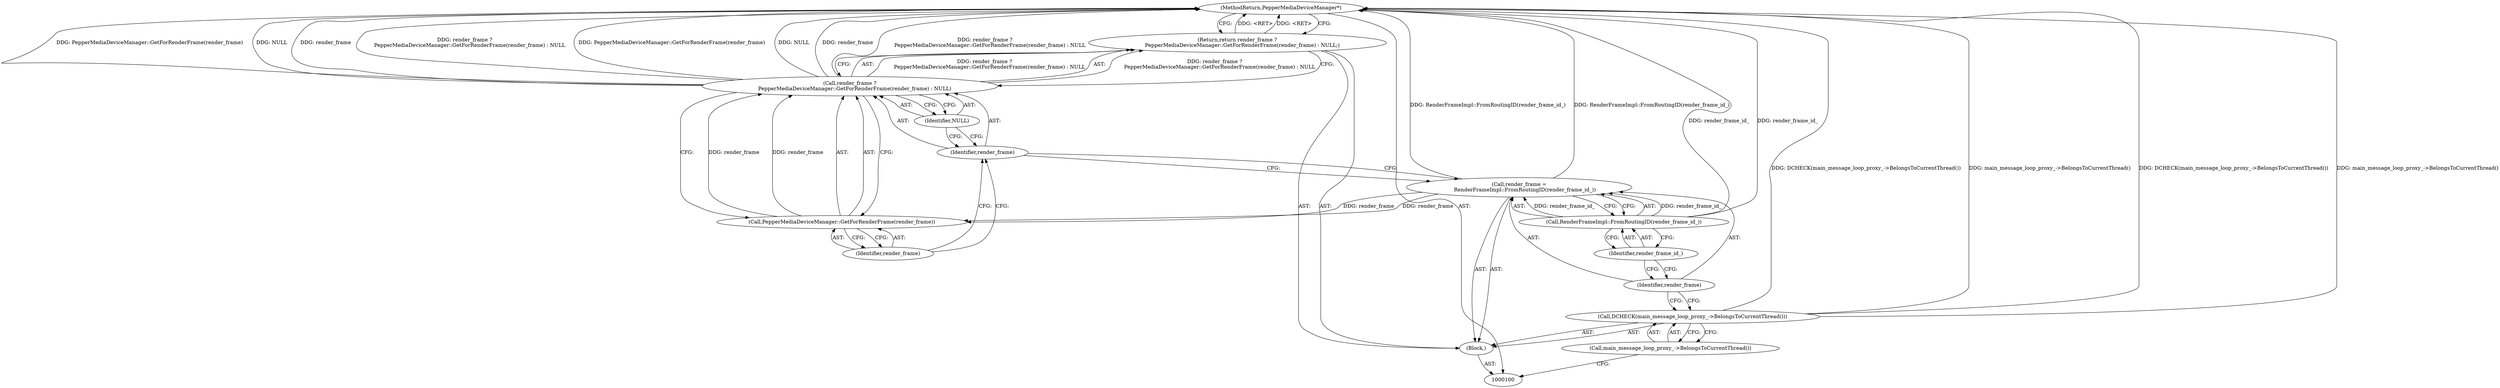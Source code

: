 digraph "1_Chrome_3a2cf7d1376ae33054b878232fb38b8fbed29e31_4" {
"1000114" [label="(MethodReturn,PepperMediaDeviceManager*)"];
"1000101" [label="(Block,)"];
"1000102" [label="(Call,DCHECK(main_message_loop_proxy_->BelongsToCurrentThread()))"];
"1000103" [label="(Call,main_message_loop_proxy_->BelongsToCurrentThread())"];
"1000104" [label="(Call,render_frame =\n       RenderFrameImpl::FromRoutingID(render_frame_id_))"];
"1000105" [label="(Identifier,render_frame)"];
"1000107" [label="(Identifier,render_frame_id_)"];
"1000106" [label="(Call,RenderFrameImpl::FromRoutingID(render_frame_id_))"];
"1000109" [label="(Call,render_frame ?\n      PepperMediaDeviceManager::GetForRenderFrame(render_frame) : NULL)"];
"1000110" [label="(Identifier,render_frame)"];
"1000108" [label="(Return,return render_frame ?\n      PepperMediaDeviceManager::GetForRenderFrame(render_frame) : NULL;)"];
"1000112" [label="(Identifier,render_frame)"];
"1000111" [label="(Call,PepperMediaDeviceManager::GetForRenderFrame(render_frame))"];
"1000113" [label="(Identifier,NULL)"];
"1000114" -> "1000100"  [label="AST: "];
"1000114" -> "1000108"  [label="CFG: "];
"1000108" -> "1000114"  [label="DDG: <RET>"];
"1000106" -> "1000114"  [label="DDG: render_frame_id_"];
"1000102" -> "1000114"  [label="DDG: main_message_loop_proxy_->BelongsToCurrentThread()"];
"1000102" -> "1000114"  [label="DDG: DCHECK(main_message_loop_proxy_->BelongsToCurrentThread())"];
"1000109" -> "1000114"  [label="DDG: PepperMediaDeviceManager::GetForRenderFrame(render_frame)"];
"1000109" -> "1000114"  [label="DDG: NULL"];
"1000109" -> "1000114"  [label="DDG: render_frame"];
"1000109" -> "1000114"  [label="DDG: render_frame ?\n      PepperMediaDeviceManager::GetForRenderFrame(render_frame) : NULL"];
"1000104" -> "1000114"  [label="DDG: RenderFrameImpl::FromRoutingID(render_frame_id_)"];
"1000101" -> "1000100"  [label="AST: "];
"1000102" -> "1000101"  [label="AST: "];
"1000104" -> "1000101"  [label="AST: "];
"1000108" -> "1000101"  [label="AST: "];
"1000102" -> "1000101"  [label="AST: "];
"1000102" -> "1000103"  [label="CFG: "];
"1000103" -> "1000102"  [label="AST: "];
"1000105" -> "1000102"  [label="CFG: "];
"1000102" -> "1000114"  [label="DDG: main_message_loop_proxy_->BelongsToCurrentThread()"];
"1000102" -> "1000114"  [label="DDG: DCHECK(main_message_loop_proxy_->BelongsToCurrentThread())"];
"1000103" -> "1000102"  [label="AST: "];
"1000103" -> "1000100"  [label="CFG: "];
"1000102" -> "1000103"  [label="CFG: "];
"1000104" -> "1000101"  [label="AST: "];
"1000104" -> "1000106"  [label="CFG: "];
"1000105" -> "1000104"  [label="AST: "];
"1000106" -> "1000104"  [label="AST: "];
"1000110" -> "1000104"  [label="CFG: "];
"1000104" -> "1000114"  [label="DDG: RenderFrameImpl::FromRoutingID(render_frame_id_)"];
"1000106" -> "1000104"  [label="DDG: render_frame_id_"];
"1000104" -> "1000111"  [label="DDG: render_frame"];
"1000105" -> "1000104"  [label="AST: "];
"1000105" -> "1000102"  [label="CFG: "];
"1000107" -> "1000105"  [label="CFG: "];
"1000107" -> "1000106"  [label="AST: "];
"1000107" -> "1000105"  [label="CFG: "];
"1000106" -> "1000107"  [label="CFG: "];
"1000106" -> "1000104"  [label="AST: "];
"1000106" -> "1000107"  [label="CFG: "];
"1000107" -> "1000106"  [label="AST: "];
"1000104" -> "1000106"  [label="CFG: "];
"1000106" -> "1000114"  [label="DDG: render_frame_id_"];
"1000106" -> "1000104"  [label="DDG: render_frame_id_"];
"1000109" -> "1000108"  [label="AST: "];
"1000109" -> "1000111"  [label="CFG: "];
"1000109" -> "1000113"  [label="CFG: "];
"1000110" -> "1000109"  [label="AST: "];
"1000111" -> "1000109"  [label="AST: "];
"1000113" -> "1000109"  [label="AST: "];
"1000108" -> "1000109"  [label="CFG: "];
"1000109" -> "1000114"  [label="DDG: PepperMediaDeviceManager::GetForRenderFrame(render_frame)"];
"1000109" -> "1000114"  [label="DDG: NULL"];
"1000109" -> "1000114"  [label="DDG: render_frame"];
"1000109" -> "1000114"  [label="DDG: render_frame ?\n      PepperMediaDeviceManager::GetForRenderFrame(render_frame) : NULL"];
"1000109" -> "1000108"  [label="DDG: render_frame ?\n      PepperMediaDeviceManager::GetForRenderFrame(render_frame) : NULL"];
"1000111" -> "1000109"  [label="DDG: render_frame"];
"1000110" -> "1000109"  [label="AST: "];
"1000110" -> "1000104"  [label="CFG: "];
"1000112" -> "1000110"  [label="CFG: "];
"1000113" -> "1000110"  [label="CFG: "];
"1000108" -> "1000101"  [label="AST: "];
"1000108" -> "1000109"  [label="CFG: "];
"1000109" -> "1000108"  [label="AST: "];
"1000114" -> "1000108"  [label="CFG: "];
"1000108" -> "1000114"  [label="DDG: <RET>"];
"1000109" -> "1000108"  [label="DDG: render_frame ?\n      PepperMediaDeviceManager::GetForRenderFrame(render_frame) : NULL"];
"1000112" -> "1000111"  [label="AST: "];
"1000112" -> "1000110"  [label="CFG: "];
"1000111" -> "1000112"  [label="CFG: "];
"1000111" -> "1000109"  [label="AST: "];
"1000111" -> "1000112"  [label="CFG: "];
"1000112" -> "1000111"  [label="AST: "];
"1000109" -> "1000111"  [label="CFG: "];
"1000111" -> "1000109"  [label="DDG: render_frame"];
"1000104" -> "1000111"  [label="DDG: render_frame"];
"1000113" -> "1000109"  [label="AST: "];
"1000113" -> "1000110"  [label="CFG: "];
"1000109" -> "1000113"  [label="CFG: "];
}
